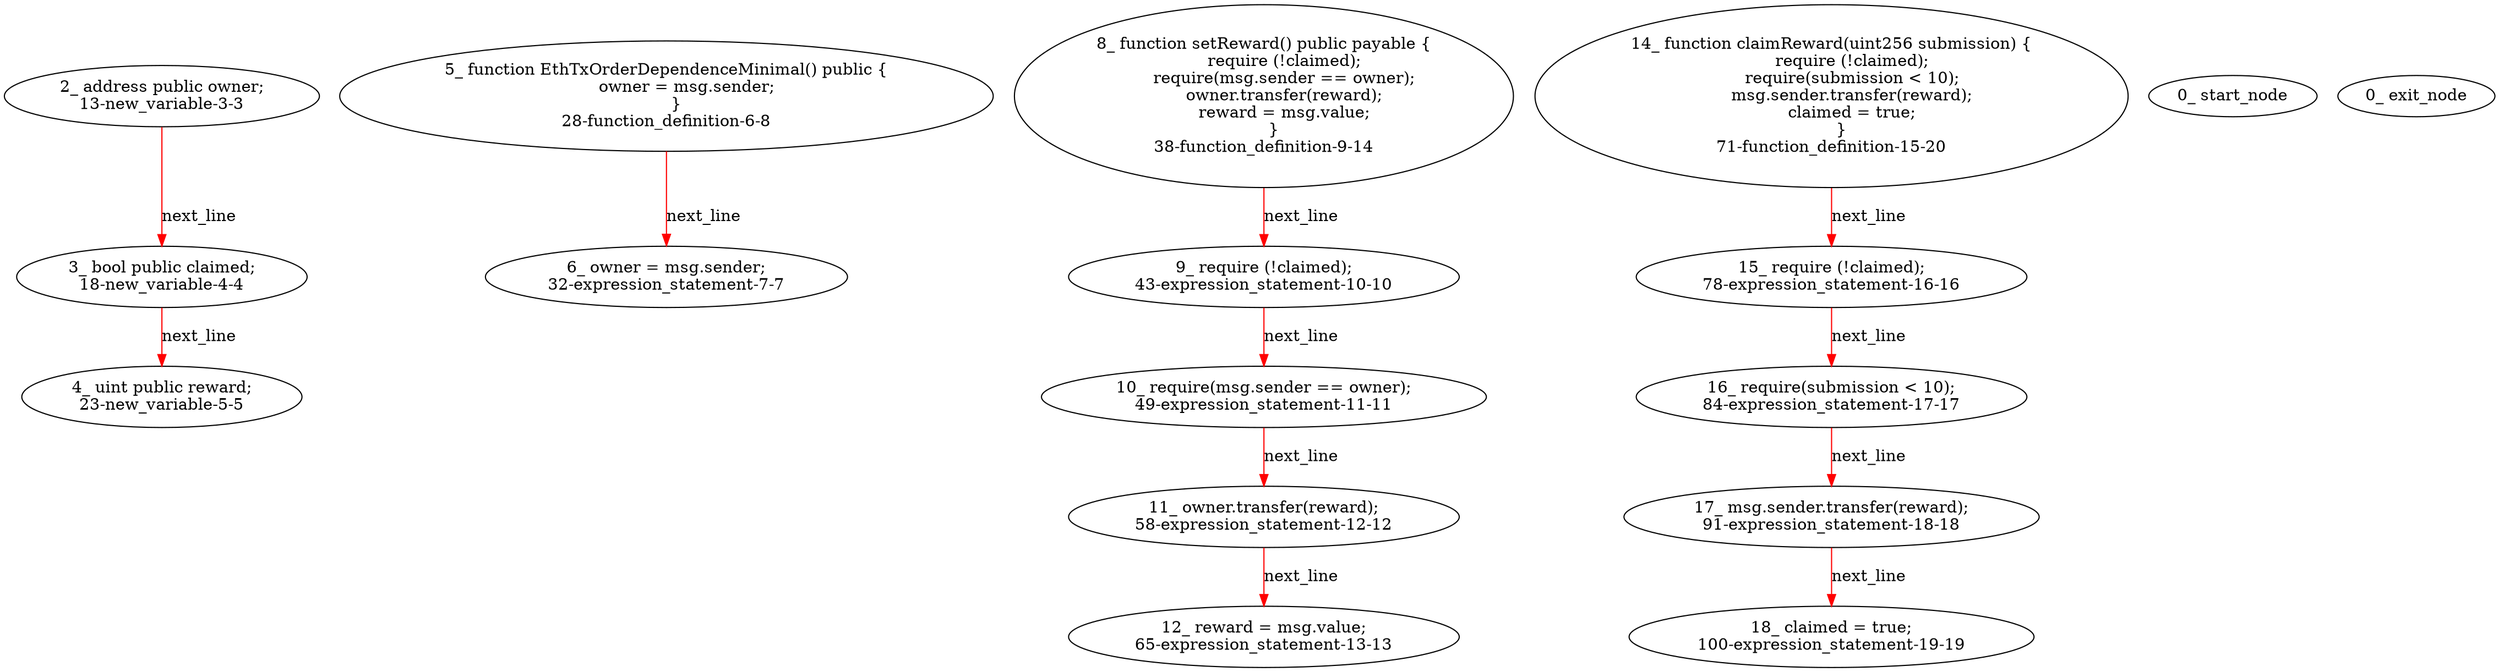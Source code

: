 digraph  {
13 [label="2_ address public owner;\n13-new_variable-3-3", method="", type_label=new_variable];
18 [label="3_ bool public claimed;\n18-new_variable-4-4", method="", type_label=new_variable];
23 [label="4_ uint public reward;\n23-new_variable-5-5", method="", type_label=new_variable];
28 [label="5_ function EthTxOrderDependenceMinimal() public {\n        owner = msg.sender;\n    }\n28-function_definition-6-8", method="EthTxOrderDependenceMinimal()", type_label=function_definition];
32 [label="6_ owner = msg.sender;\n32-expression_statement-7-7", method="EthTxOrderDependenceMinimal()", type_label=expression_statement];
38 [label="8_ function setReward() public payable {\n        require (!claimed);\n        require(msg.sender == owner);\n        owner.transfer(reward);\n        reward = msg.value;\n    }\n38-function_definition-9-14", method="setReward()", type_label=function_definition];
43 [label="9_ require (!claimed);\n43-expression_statement-10-10", method="setReward()", type_label=expression_statement];
49 [label="10_ require(msg.sender == owner);\n49-expression_statement-11-11", method="setReward()", type_label=expression_statement];
58 [label="11_ owner.transfer(reward);\n58-expression_statement-12-12", method="setReward()", type_label=expression_statement];
65 [label="12_ reward = msg.value;\n65-expression_statement-13-13", method="setReward()", type_label=expression_statement];
71 [label="14_ function claimReward(uint256 submission) {\n        require (!claimed);\n        require(submission < 10);\n        msg.sender.transfer(reward);\n        claimed = true;\n    }\n71-function_definition-15-20", method="claimReward(uint256 submission)", type_label=function_definition];
78 [label="15_ require (!claimed);\n78-expression_statement-16-16", method="claimReward(uint256 submission)", type_label=expression_statement];
84 [label="16_ require(submission < 10);\n84-expression_statement-17-17", method="claimReward(uint256 submission)", type_label=expression_statement];
91 [label="17_ msg.sender.transfer(reward);\n91-expression_statement-18-18", method="claimReward(uint256 submission)", type_label=expression_statement];
100 [label="18_ claimed = true;\n100-expression_statement-19-19", method="claimReward(uint256 submission)", type_label=expression_statement];
1 [label="0_ start_node", method="", type_label=start];
2 [label="0_ exit_node", method="", type_label=exit];
13 -> 18  [color=red, controlflow_type=next_line, edge_type=CFG_edge, key=0, label=next_line];
18 -> 23  [color=red, controlflow_type=next_line, edge_type=CFG_edge, key=0, label=next_line];
28 -> 32  [color=red, controlflow_type=next_line, edge_type=CFG_edge, key=0, label=next_line];
38 -> 43  [color=red, controlflow_type=next_line, edge_type=CFG_edge, key=0, label=next_line];
43 -> 49  [color=red, controlflow_type=next_line, edge_type=CFG_edge, key=0, label=next_line];
49 -> 58  [color=red, controlflow_type=next_line, edge_type=CFG_edge, key=0, label=next_line];
58 -> 65  [color=red, controlflow_type=next_line, edge_type=CFG_edge, key=0, label=next_line];
71 -> 78  [color=red, controlflow_type=next_line, edge_type=CFG_edge, key=0, label=next_line];
78 -> 84  [color=red, controlflow_type=next_line, edge_type=CFG_edge, key=0, label=next_line];
84 -> 91  [color=red, controlflow_type=next_line, edge_type=CFG_edge, key=0, label=next_line];
91 -> 100  [color=red, controlflow_type=next_line, edge_type=CFG_edge, key=0, label=next_line];
}
